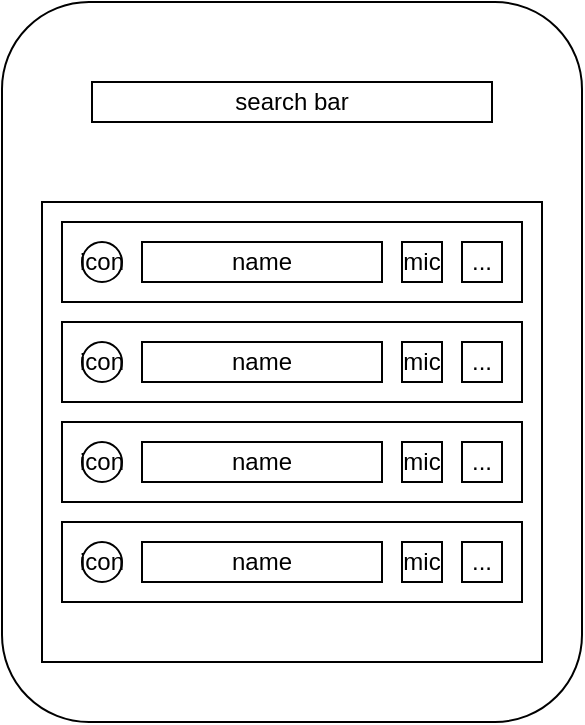 <mxfile version="15.7.0" type="device"><diagram id="HSM9Rzzoo7U3ArMnVJxU" name="Page-1"><mxGraphModel dx="782" dy="436" grid="1" gridSize="10" guides="1" tooltips="1" connect="1" arrows="1" fold="1" page="1" pageScale="1" pageWidth="850" pageHeight="1100" math="0" shadow="0"><root><mxCell id="0"/><mxCell id="1" parent="0"/><mxCell id="NW0fzQWSjEuxu3-zJbFy-1" value="" style="rounded=1;whiteSpace=wrap;html=1;" vertex="1" parent="1"><mxGeometry x="340" y="140" width="290" height="360" as="geometry"/></mxCell><mxCell id="NW0fzQWSjEuxu3-zJbFy-2" value="search bar" style="rounded=0;whiteSpace=wrap;html=1;" vertex="1" parent="1"><mxGeometry x="385" y="180" width="200" height="20" as="geometry"/></mxCell><mxCell id="NW0fzQWSjEuxu3-zJbFy-3" value="" style="rounded=0;whiteSpace=wrap;html=1;" vertex="1" parent="1"><mxGeometry x="360" y="240" width="250" height="230" as="geometry"/></mxCell><mxCell id="NW0fzQWSjEuxu3-zJbFy-4" value="" style="rounded=0;whiteSpace=wrap;html=1;" vertex="1" parent="1"><mxGeometry x="370" y="250" width="230" height="40" as="geometry"/></mxCell><mxCell id="NW0fzQWSjEuxu3-zJbFy-5" value="icon" style="ellipse;whiteSpace=wrap;html=1;aspect=fixed;" vertex="1" parent="1"><mxGeometry x="380" y="260" width="20" height="20" as="geometry"/></mxCell><mxCell id="NW0fzQWSjEuxu3-zJbFy-7" value="name" style="rounded=0;whiteSpace=wrap;html=1;" vertex="1" parent="1"><mxGeometry x="410" y="260" width="120" height="20" as="geometry"/></mxCell><mxCell id="NW0fzQWSjEuxu3-zJbFy-8" value="mic" style="rounded=0;whiteSpace=wrap;html=1;" vertex="1" parent="1"><mxGeometry x="540" y="260" width="20" height="20" as="geometry"/></mxCell><mxCell id="NW0fzQWSjEuxu3-zJbFy-9" value="..." style="rounded=0;whiteSpace=wrap;html=1;" vertex="1" parent="1"><mxGeometry x="570" y="260" width="20" height="20" as="geometry"/></mxCell><mxCell id="NW0fzQWSjEuxu3-zJbFy-29" value="" style="rounded=0;whiteSpace=wrap;html=1;" vertex="1" parent="1"><mxGeometry x="370" y="300" width="230" height="40" as="geometry"/></mxCell><mxCell id="NW0fzQWSjEuxu3-zJbFy-30" value="icon" style="ellipse;whiteSpace=wrap;html=1;aspect=fixed;" vertex="1" parent="1"><mxGeometry x="380" y="310" width="20" height="20" as="geometry"/></mxCell><mxCell id="NW0fzQWSjEuxu3-zJbFy-31" value="name" style="rounded=0;whiteSpace=wrap;html=1;" vertex="1" parent="1"><mxGeometry x="410" y="310" width="120" height="20" as="geometry"/></mxCell><mxCell id="NW0fzQWSjEuxu3-zJbFy-32" value="mic" style="rounded=0;whiteSpace=wrap;html=1;" vertex="1" parent="1"><mxGeometry x="540" y="310" width="20" height="20" as="geometry"/></mxCell><mxCell id="NW0fzQWSjEuxu3-zJbFy-33" value="..." style="rounded=0;whiteSpace=wrap;html=1;" vertex="1" parent="1"><mxGeometry x="570" y="310" width="20" height="20" as="geometry"/></mxCell><mxCell id="NW0fzQWSjEuxu3-zJbFy-34" value="" style="rounded=0;whiteSpace=wrap;html=1;" vertex="1" parent="1"><mxGeometry x="370" y="350" width="230" height="40" as="geometry"/></mxCell><mxCell id="NW0fzQWSjEuxu3-zJbFy-35" value="icon" style="ellipse;whiteSpace=wrap;html=1;aspect=fixed;" vertex="1" parent="1"><mxGeometry x="380" y="360" width="20" height="20" as="geometry"/></mxCell><mxCell id="NW0fzQWSjEuxu3-zJbFy-36" value="name" style="rounded=0;whiteSpace=wrap;html=1;" vertex="1" parent="1"><mxGeometry x="410" y="360" width="120" height="20" as="geometry"/></mxCell><mxCell id="NW0fzQWSjEuxu3-zJbFy-37" value="mic" style="rounded=0;whiteSpace=wrap;html=1;" vertex="1" parent="1"><mxGeometry x="540" y="360" width="20" height="20" as="geometry"/></mxCell><mxCell id="NW0fzQWSjEuxu3-zJbFy-38" value="..." style="rounded=0;whiteSpace=wrap;html=1;" vertex="1" parent="1"><mxGeometry x="570" y="360" width="20" height="20" as="geometry"/></mxCell><mxCell id="NW0fzQWSjEuxu3-zJbFy-39" value="" style="rounded=0;whiteSpace=wrap;html=1;" vertex="1" parent="1"><mxGeometry x="370" y="400" width="230" height="40" as="geometry"/></mxCell><mxCell id="NW0fzQWSjEuxu3-zJbFy-40" value="icon" style="ellipse;whiteSpace=wrap;html=1;aspect=fixed;" vertex="1" parent="1"><mxGeometry x="380" y="410" width="20" height="20" as="geometry"/></mxCell><mxCell id="NW0fzQWSjEuxu3-zJbFy-41" value="name" style="rounded=0;whiteSpace=wrap;html=1;" vertex="1" parent="1"><mxGeometry x="410" y="410" width="120" height="20" as="geometry"/></mxCell><mxCell id="NW0fzQWSjEuxu3-zJbFy-42" value="mic" style="rounded=0;whiteSpace=wrap;html=1;" vertex="1" parent="1"><mxGeometry x="540" y="410" width="20" height="20" as="geometry"/></mxCell><mxCell id="NW0fzQWSjEuxu3-zJbFy-43" value="..." style="rounded=0;whiteSpace=wrap;html=1;" vertex="1" parent="1"><mxGeometry x="570" y="410" width="20" height="20" as="geometry"/></mxCell></root></mxGraphModel></diagram></mxfile>